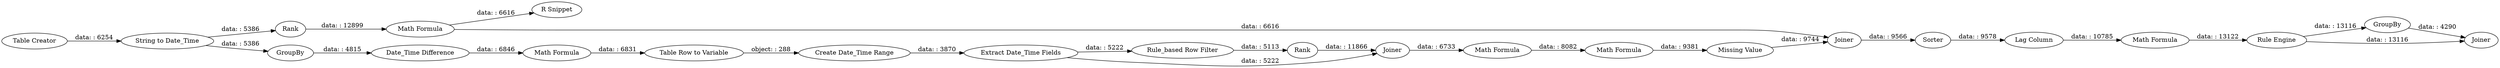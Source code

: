 digraph {
	"-2682361759335206300_2174" [label="R Snippet"]
	"-2682361759335206300_2122" [label=Rank]
	"-2682361759335206300_290" [label="String to Date_Time"]
	"-2682361759335206300_2123" [label="Math Formula"]
	"6935008200188535368_2098" [label="Math Formula"]
	"-2682361759335206300_2119" [label="Lag Column"]
	"6935008200188535368_2061" [label="Create Date_Time Range"]
	"6935008200188535368_291" [label=GroupBy]
	"-2682361759335206300_1" [label="Table Creator"]
	"6935008200188535368_2069" [label="Math Formula"]
	"-2682361759335206300_2100" [label=GroupBy]
	"6935008200188535368_293" [label="Table Row to Variable"]
	"-2682361759335206300_2120" [label="Math Formula"]
	"6935008200188535368_2096" [label="Missing Value"]
	"-2682361759335206300_2121" [label="Rule Engine"]
	"-2682361759335206300_2080" [label=Joiner]
	"6935008200188535368_2071" [label="Extract Date_Time Fields"]
	"6935008200188535368_2100" [label="Rule_based Row Filter"]
	"-2682361759335206300_2109" [label=Sorter]
	"6935008200188535368_2097" [label="Math Formula"]
	"6935008200188535368_2099" [label=Rank]
	"6935008200188535368_2093" [label=Joiner]
	"-2682361759335206300_2111" [label=Joiner]
	"6935008200188535368_2068" [label="Date_Time Difference"]
	"6935008200188535368_2071" -> "6935008200188535368_2093" [label="data: : 5222"]
	"-2682361759335206300_2100" -> "-2682361759335206300_2111" [label="data: : 4290"]
	"6935008200188535368_293" -> "6935008200188535368_2061" [label="object: : 288"]
	"-2682361759335206300_2121" -> "-2682361759335206300_2100" [label="data: : 13116"]
	"6935008200188535368_2097" -> "6935008200188535368_2098" [label="data: : 8082"]
	"6935008200188535368_2096" -> "-2682361759335206300_2080" [label="data: : 9744"]
	"-2682361759335206300_2080" -> "-2682361759335206300_2109" [label="data: : 9566"]
	"6935008200188535368_2098" -> "6935008200188535368_2096" [label="data: : 9381"]
	"-2682361759335206300_2120" -> "-2682361759335206300_2121" [label="data: : 13122"]
	"-2682361759335206300_290" -> "6935008200188535368_291" [label="data: : 5386"]
	"-2682361759335206300_2122" -> "-2682361759335206300_2123" [label="data: : 12899"]
	"-2682361759335206300_2123" -> "-2682361759335206300_2080" [label="data: : 6616"]
	"6935008200188535368_2071" -> "6935008200188535368_2100" [label="data: : 5222"]
	"6935008200188535368_291" -> "6935008200188535368_2068" [label="data: : 4815"]
	"-2682361759335206300_2109" -> "-2682361759335206300_2119" [label="data: : 9578"]
	"6935008200188535368_2100" -> "6935008200188535368_2099" [label="data: : 5113"]
	"-2682361759335206300_2123" -> "-2682361759335206300_2174" [label="data: : 6616"]
	"-2682361759335206300_1" -> "-2682361759335206300_290" [label="data: : 6254"]
	"6935008200188535368_2099" -> "6935008200188535368_2093" [label="data: : 11866"]
	"6935008200188535368_2068" -> "6935008200188535368_2069" [label="data: : 6846"]
	"-2682361759335206300_290" -> "-2682361759335206300_2122" [label="data: : 5386"]
	"6935008200188535368_2093" -> "6935008200188535368_2097" [label="data: : 6733"]
	"6935008200188535368_2061" -> "6935008200188535368_2071" [label="data: : 3870"]
	"6935008200188535368_2069" -> "6935008200188535368_293" [label="data: : 6831"]
	"-2682361759335206300_2119" -> "-2682361759335206300_2120" [label="data: : 10785"]
	"-2682361759335206300_2121" -> "-2682361759335206300_2111" [label="data: : 13116"]
	rankdir=LR
}

